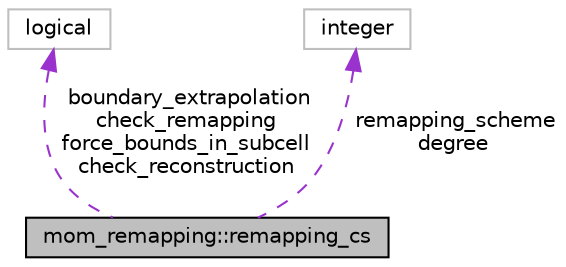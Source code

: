 digraph "mom_remapping::remapping_cs"
{
 // INTERACTIVE_SVG=YES
 // LATEX_PDF_SIZE
  edge [fontname="Helvetica",fontsize="10",labelfontname="Helvetica",labelfontsize="10"];
  node [fontname="Helvetica",fontsize="10",shape=record];
  Node1 [label="mom_remapping::remapping_cs",height=0.2,width=0.4,color="black", fillcolor="grey75", style="filled", fontcolor="black",tooltip="Container for remapping parameters."];
  Node2 -> Node1 [dir="back",color="darkorchid3",fontsize="10",style="dashed",label=" boundary_extrapolation\ncheck_remapping\nforce_bounds_in_subcell\ncheck_reconstruction" ,fontname="Helvetica"];
  Node2 [label="logical",height=0.2,width=0.4,color="grey75", fillcolor="white", style="filled",tooltip=" "];
  Node3 -> Node1 [dir="back",color="darkorchid3",fontsize="10",style="dashed",label=" remapping_scheme\ndegree" ,fontname="Helvetica"];
  Node3 [label="integer",height=0.2,width=0.4,color="grey75", fillcolor="white", style="filled",tooltip=" "];
}
